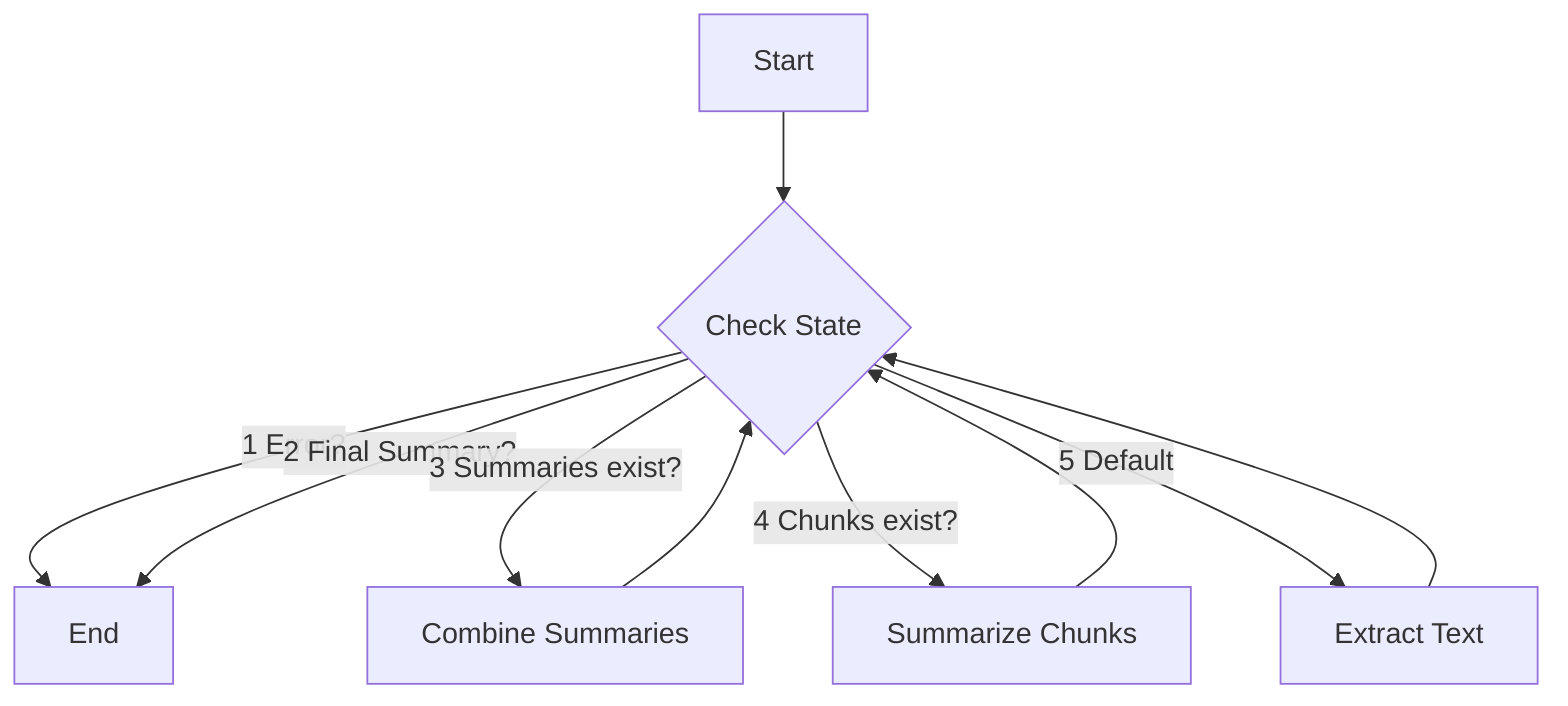 graph TD
    A[Start] --> B{Check State}
    
    B -->|1 Error?| C[End]
    B -->|2 Final Summary?| C
    B -->|3 Summaries exist?| D[Combine Summaries]
    B -->|4 Chunks exist?| E[Summarize Chunks]
    B -->|5 Default| F[Extract Text]
    
    D --> B
    E --> B
    F --> B